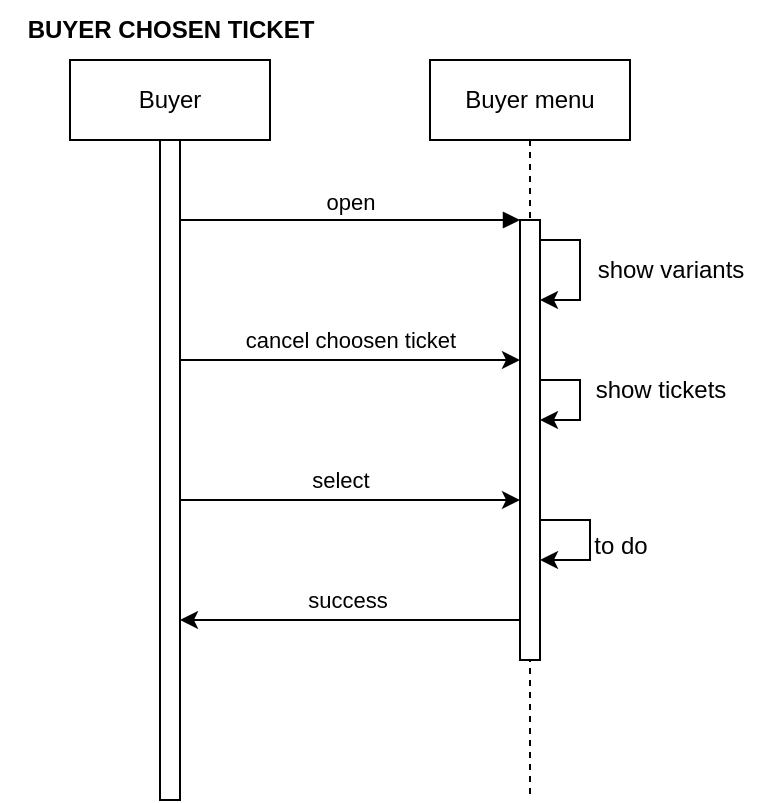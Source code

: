 <mxfile version="20.3.0" type="device"><diagram name="Page-1" id="2YBvvXClWsGukQMizWep"><mxGraphModel dx="1234" dy="791" grid="1" gridSize="10" guides="1" tooltips="1" connect="1" arrows="1" fold="1" page="1" pageScale="1" pageWidth="850" pageHeight="1100" math="0" shadow="0"><root><mxCell id="0"/><mxCell id="1" parent="0"/><mxCell id="ttpBjqUp8vHlgBiYAZWB-1" value="Buyer" style="shape=umlLifeline;perimeter=lifelinePerimeter;whiteSpace=wrap;html=1;container=0;dropTarget=0;collapsible=0;recursiveResize=0;outlineConnect=0;portConstraint=eastwest;newEdgeStyle={&quot;edgeStyle&quot;:&quot;elbowEdgeStyle&quot;,&quot;elbow&quot;:&quot;vertical&quot;,&quot;curved&quot;:0,&quot;rounded&quot;:0};" parent="1" vertex="1"><mxGeometry x="40" y="40" width="100" height="370" as="geometry"/></mxCell><mxCell id="ttpBjqUp8vHlgBiYAZWB-2" value="" style="html=1;points=[];perimeter=orthogonalPerimeter;outlineConnect=0;targetShapes=umlLifeline;portConstraint=eastwest;newEdgeStyle={&quot;edgeStyle&quot;:&quot;elbowEdgeStyle&quot;,&quot;elbow&quot;:&quot;vertical&quot;,&quot;curved&quot;:0,&quot;rounded&quot;:0};" parent="ttpBjqUp8vHlgBiYAZWB-1" vertex="1"><mxGeometry x="45" y="40" width="10" height="330" as="geometry"/></mxCell><mxCell id="ttpBjqUp8vHlgBiYAZWB-3" value="Buyer menu" style="shape=umlLifeline;perimeter=lifelinePerimeter;whiteSpace=wrap;html=1;container=0;dropTarget=0;collapsible=0;recursiveResize=0;outlineConnect=0;portConstraint=eastwest;newEdgeStyle={&quot;edgeStyle&quot;:&quot;elbowEdgeStyle&quot;,&quot;elbow&quot;:&quot;vertical&quot;,&quot;curved&quot;:0,&quot;rounded&quot;:0};" parent="1" vertex="1"><mxGeometry x="220" y="40" width="100" height="370" as="geometry"/></mxCell><mxCell id="ttpBjqUp8vHlgBiYAZWB-4" value="" style="html=1;points=[];perimeter=orthogonalPerimeter;outlineConnect=0;targetShapes=umlLifeline;portConstraint=eastwest;newEdgeStyle={&quot;edgeStyle&quot;:&quot;elbowEdgeStyle&quot;,&quot;elbow&quot;:&quot;vertical&quot;,&quot;curved&quot;:0,&quot;rounded&quot;:0};" parent="ttpBjqUp8vHlgBiYAZWB-3" vertex="1"><mxGeometry x="45" y="80" width="10" height="220" as="geometry"/></mxCell><mxCell id="ttpBjqUp8vHlgBiYAZWB-5" value="" style="endArrow=classic;html=1;rounded=0;" parent="ttpBjqUp8vHlgBiYAZWB-3" source="ttpBjqUp8vHlgBiYAZWB-4" target="ttpBjqUp8vHlgBiYAZWB-4" edge="1"><mxGeometry width="50" height="50" relative="1" as="geometry"><mxPoint x="70" y="120" as="sourcePoint"/><mxPoint x="120" y="70" as="targetPoint"/><Array as="points"><mxPoint x="75" y="90"/><mxPoint x="75" y="120"/></Array></mxGeometry></mxCell><mxCell id="ttpBjqUp8vHlgBiYAZWB-6" value="" style="endArrow=classic;html=1;rounded=0;" parent="ttpBjqUp8vHlgBiYAZWB-3" source="ttpBjqUp8vHlgBiYAZWB-4" target="ttpBjqUp8vHlgBiYAZWB-4" edge="1"><mxGeometry width="50" height="50" relative="1" as="geometry"><mxPoint x="50" y="200" as="sourcePoint"/><mxPoint x="100" y="150" as="targetPoint"/><Array as="points"><mxPoint x="75" y="160"/><mxPoint x="75" y="180"/></Array></mxGeometry></mxCell><mxCell id="ttpBjqUp8vHlgBiYAZWB-20" value="" style="endArrow=classic;html=1;rounded=0;" parent="ttpBjqUp8vHlgBiYAZWB-3" source="ttpBjqUp8vHlgBiYAZWB-4" target="ttpBjqUp8vHlgBiYAZWB-4" edge="1"><mxGeometry width="50" height="50" relative="1" as="geometry"><mxPoint x="10" y="280" as="sourcePoint"/><mxPoint x="60" y="230" as="targetPoint"/><Array as="points"><mxPoint x="80" y="230"/><mxPoint x="80" y="250"/></Array></mxGeometry></mxCell><mxCell id="ttpBjqUp8vHlgBiYAZWB-7" value="open" style="html=1;verticalAlign=bottom;endArrow=block;edgeStyle=elbowEdgeStyle;elbow=vertical;curved=0;rounded=0;" parent="1" source="ttpBjqUp8vHlgBiYAZWB-2" target="ttpBjqUp8vHlgBiYAZWB-4" edge="1"><mxGeometry relative="1" as="geometry"><mxPoint x="195" y="130" as="sourcePoint"/><Array as="points"><mxPoint x="180" y="120"/></Array></mxGeometry></mxCell><mxCell id="ttpBjqUp8vHlgBiYAZWB-8" value="show variants" style="text;html=1;align=center;verticalAlign=middle;resizable=0;points=[];autosize=1;strokeColor=none;fillColor=none;" parent="1" vertex="1"><mxGeometry x="290" y="130" width="100" height="30" as="geometry"/></mxCell><mxCell id="ttpBjqUp8vHlgBiYAZWB-9" value="" style="endArrow=classic;html=1;rounded=0;" parent="1" source="ttpBjqUp8vHlgBiYAZWB-2" target="ttpBjqUp8vHlgBiYAZWB-4" edge="1"><mxGeometry relative="1" as="geometry"><mxPoint x="150" y="189.58" as="sourcePoint"/><mxPoint x="250" y="189.58" as="targetPoint"/><Array as="points"><mxPoint x="220" y="190"/></Array></mxGeometry></mxCell><mxCell id="ttpBjqUp8vHlgBiYAZWB-10" value="cancel choosen ticket" style="edgeLabel;resizable=0;html=1;align=center;verticalAlign=middle;" parent="ttpBjqUp8vHlgBiYAZWB-9" connectable="0" vertex="1"><mxGeometry relative="1" as="geometry"><mxPoint y="-10" as="offset"/></mxGeometry></mxCell><mxCell id="ttpBjqUp8vHlgBiYAZWB-11" value="show tickets" style="text;html=1;align=center;verticalAlign=middle;resizable=0;points=[];autosize=1;strokeColor=none;fillColor=none;" parent="1" vertex="1"><mxGeometry x="290" y="190" width="90" height="30" as="geometry"/></mxCell><mxCell id="ttpBjqUp8vHlgBiYAZWB-15" value="" style="endArrow=classic;html=1;rounded=0;" parent="1" source="ttpBjqUp8vHlgBiYAZWB-2" target="ttpBjqUp8vHlgBiYAZWB-4" edge="1"><mxGeometry relative="1" as="geometry"><mxPoint x="290" y="260" as="sourcePoint"/><mxPoint x="560" y="260" as="targetPoint"/><Array as="points"><mxPoint x="220" y="260"/></Array></mxGeometry></mxCell><mxCell id="ttpBjqUp8vHlgBiYAZWB-16" value="select" style="edgeLabel;resizable=0;html=1;align=center;verticalAlign=middle;" parent="ttpBjqUp8vHlgBiYAZWB-15" connectable="0" vertex="1"><mxGeometry relative="1" as="geometry"><mxPoint x="-5" y="-10" as="offset"/></mxGeometry></mxCell><mxCell id="ttpBjqUp8vHlgBiYAZWB-21" value="to do" style="text;html=1;align=center;verticalAlign=middle;resizable=0;points=[];autosize=1;strokeColor=none;fillColor=none;" parent="1" vertex="1"><mxGeometry x="290" y="268" width="50" height="30" as="geometry"/></mxCell><mxCell id="ttpBjqUp8vHlgBiYAZWB-22" value="" style="endArrow=classic;html=1;rounded=0;" parent="1" source="ttpBjqUp8vHlgBiYAZWB-4" target="ttpBjqUp8vHlgBiYAZWB-2" edge="1"><mxGeometry relative="1" as="geometry"><mxPoint x="130" y="290" as="sourcePoint"/><mxPoint x="230" y="290" as="targetPoint"/><Array as="points"><mxPoint x="220" y="320"/></Array></mxGeometry></mxCell><mxCell id="ttpBjqUp8vHlgBiYAZWB-23" value="success&amp;nbsp;" style="edgeLabel;resizable=0;html=1;align=center;verticalAlign=middle;" parent="ttpBjqUp8vHlgBiYAZWB-22" connectable="0" vertex="1"><mxGeometry relative="1" as="geometry"><mxPoint y="-10" as="offset"/></mxGeometry></mxCell><mxCell id="ttpBjqUp8vHlgBiYAZWB-25" value="BUYER CHOSEN TICKET" style="text;html=1;align=center;verticalAlign=middle;resizable=0;points=[];autosize=1;strokeColor=none;fillColor=none;strokeWidth=1;fontStyle=1" parent="1" vertex="1"><mxGeometry x="5" y="10" width="170" height="30" as="geometry"/></mxCell></root></mxGraphModel></diagram></mxfile>